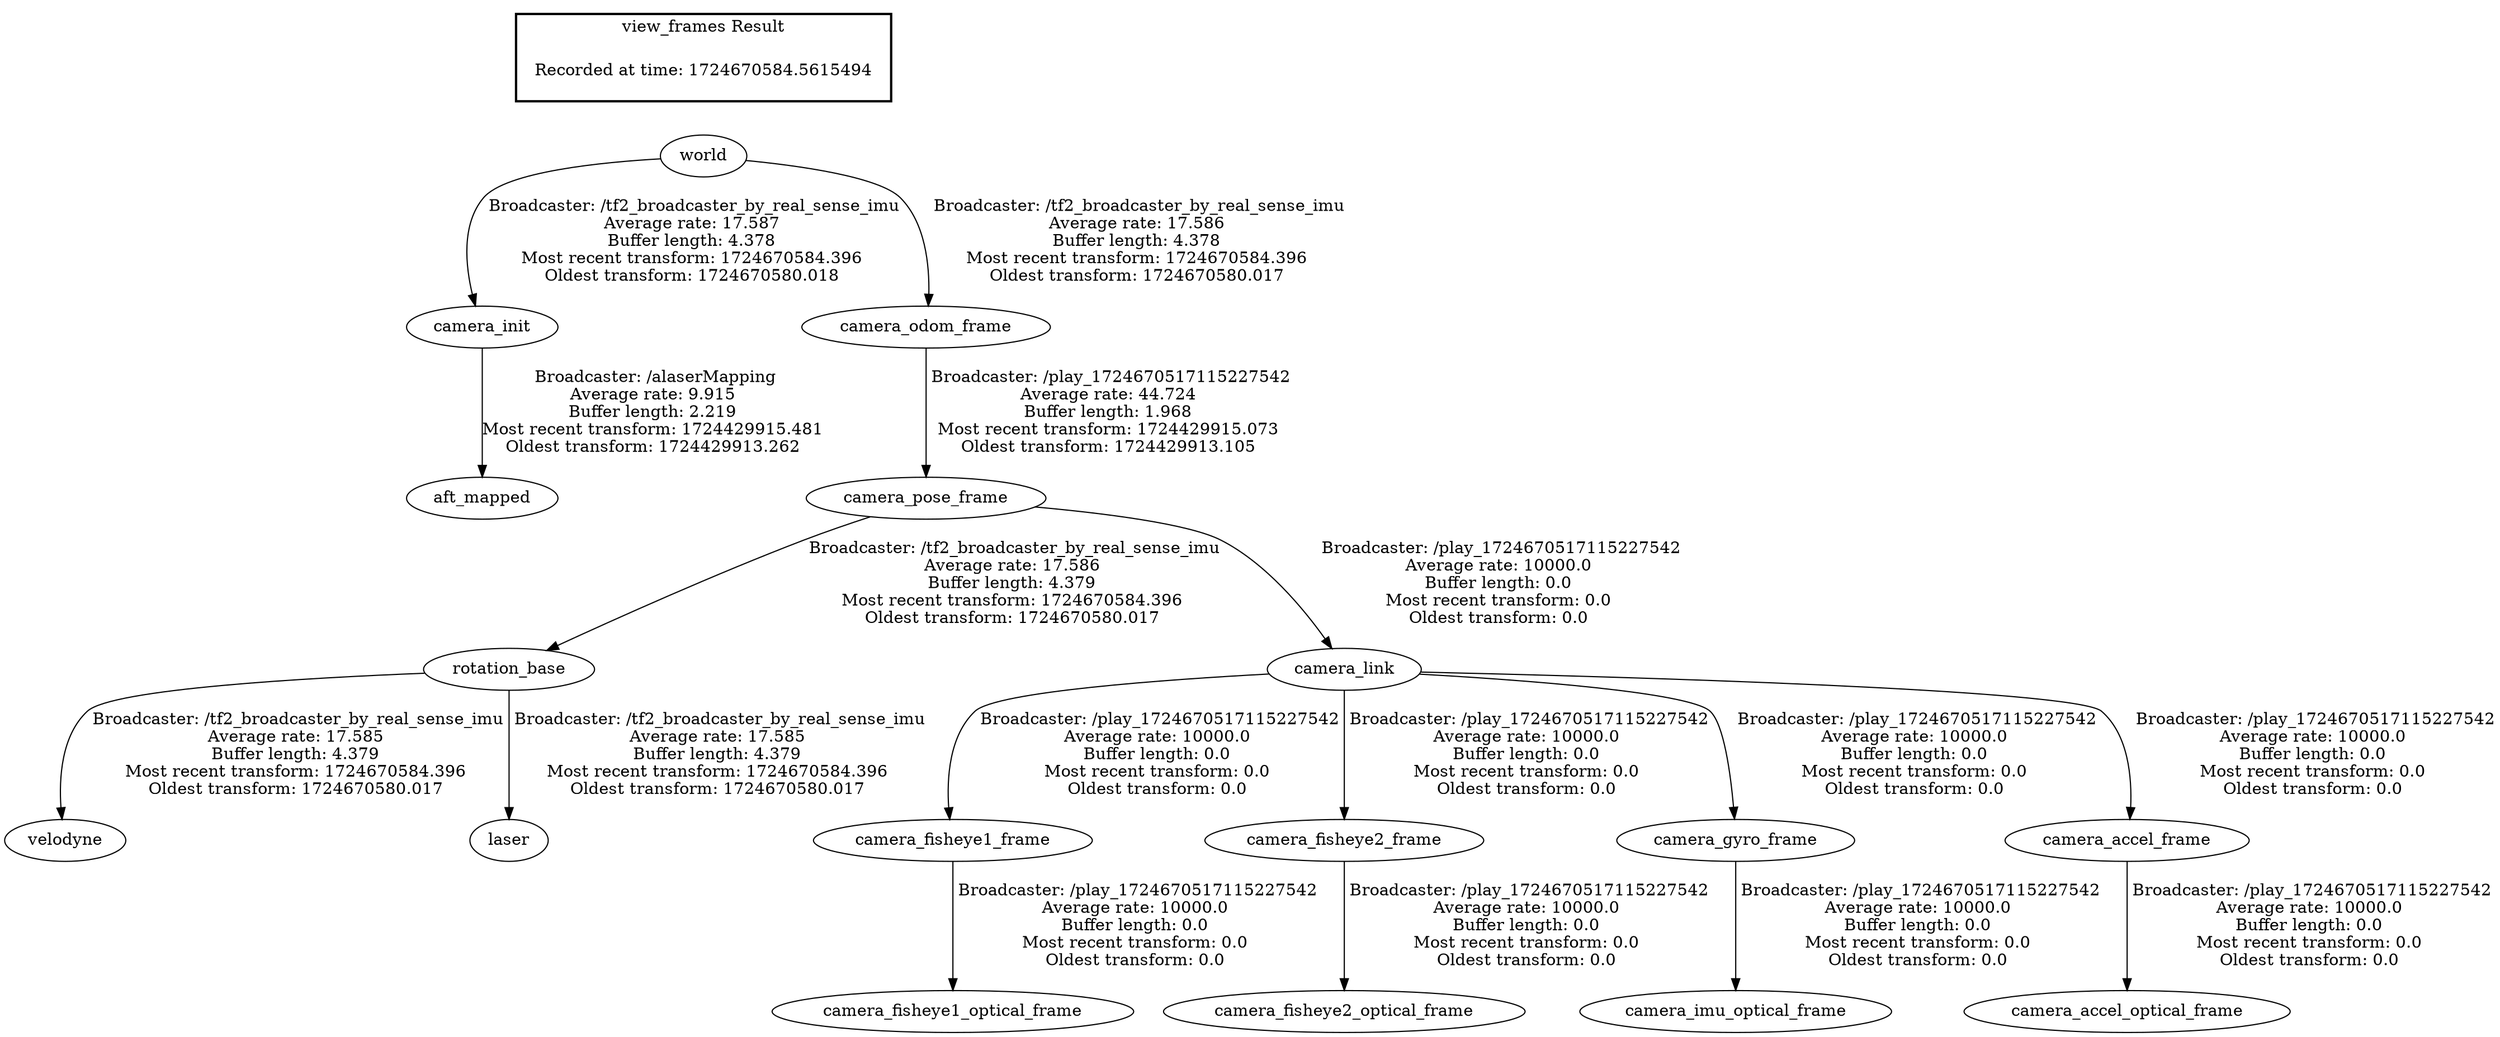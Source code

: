digraph G {
"camera_init" -> "aft_mapped"[label=" Broadcaster: /alaserMapping\nAverage rate: 9.915\nBuffer length: 2.219\nMost recent transform: 1724429915.481\nOldest transform: 1724429913.262\n"];
"world" -> "camera_init"[label=" Broadcaster: /tf2_broadcaster_by_real_sense_imu\nAverage rate: 17.587\nBuffer length: 4.378\nMost recent transform: 1724670584.396\nOldest transform: 1724670580.018\n"];
"rotation_base" -> "velodyne"[label=" Broadcaster: /tf2_broadcaster_by_real_sense_imu\nAverage rate: 17.585\nBuffer length: 4.379\nMost recent transform: 1724670584.396\nOldest transform: 1724670580.017\n"];
"camera_pose_frame" -> "rotation_base"[label=" Broadcaster: /tf2_broadcaster_by_real_sense_imu\nAverage rate: 17.586\nBuffer length: 4.379\nMost recent transform: 1724670584.396\nOldest transform: 1724670580.017\n"];
"rotation_base" -> "laser"[label=" Broadcaster: /tf2_broadcaster_by_real_sense_imu\nAverage rate: 17.585\nBuffer length: 4.379\nMost recent transform: 1724670584.396\nOldest transform: 1724670580.017\n"];
"camera_odom_frame" -> "camera_pose_frame"[label=" Broadcaster: /play_1724670517115227542\nAverage rate: 44.724\nBuffer length: 1.968\nMost recent transform: 1724429915.073\nOldest transform: 1724429913.105\n"];
"world" -> "camera_odom_frame"[label=" Broadcaster: /tf2_broadcaster_by_real_sense_imu\nAverage rate: 17.586\nBuffer length: 4.378\nMost recent transform: 1724670584.396\nOldest transform: 1724670580.017\n"];
"camera_link" -> "camera_fisheye1_frame"[label=" Broadcaster: /play_1724670517115227542\nAverage rate: 10000.0\nBuffer length: 0.0\nMost recent transform: 0.0\nOldest transform: 0.0\n"];
"camera_pose_frame" -> "camera_link"[label=" Broadcaster: /play_1724670517115227542\nAverage rate: 10000.0\nBuffer length: 0.0\nMost recent transform: 0.0\nOldest transform: 0.0\n"];
"camera_fisheye1_frame" -> "camera_fisheye1_optical_frame"[label=" Broadcaster: /play_1724670517115227542\nAverage rate: 10000.0\nBuffer length: 0.0\nMost recent transform: 0.0\nOldest transform: 0.0\n"];
"camera_link" -> "camera_fisheye2_frame"[label=" Broadcaster: /play_1724670517115227542\nAverage rate: 10000.0\nBuffer length: 0.0\nMost recent transform: 0.0\nOldest transform: 0.0\n"];
"camera_fisheye2_frame" -> "camera_fisheye2_optical_frame"[label=" Broadcaster: /play_1724670517115227542\nAverage rate: 10000.0\nBuffer length: 0.0\nMost recent transform: 0.0\nOldest transform: 0.0\n"];
"camera_link" -> "camera_gyro_frame"[label=" Broadcaster: /play_1724670517115227542\nAverage rate: 10000.0\nBuffer length: 0.0\nMost recent transform: 0.0\nOldest transform: 0.0\n"];
"camera_gyro_frame" -> "camera_imu_optical_frame"[label=" Broadcaster: /play_1724670517115227542\nAverage rate: 10000.0\nBuffer length: 0.0\nMost recent transform: 0.0\nOldest transform: 0.0\n"];
"camera_link" -> "camera_accel_frame"[label=" Broadcaster: /play_1724670517115227542\nAverage rate: 10000.0\nBuffer length: 0.0\nMost recent transform: 0.0\nOldest transform: 0.0\n"];
"camera_accel_frame" -> "camera_accel_optical_frame"[label=" Broadcaster: /play_1724670517115227542\nAverage rate: 10000.0\nBuffer length: 0.0\nMost recent transform: 0.0\nOldest transform: 0.0\n"];
edge [style=invis];
 subgraph cluster_legend { style=bold; color=black; label ="view_frames Result";
"Recorded at time: 1724670584.5615494"[ shape=plaintext ] ;
}->"world";
}